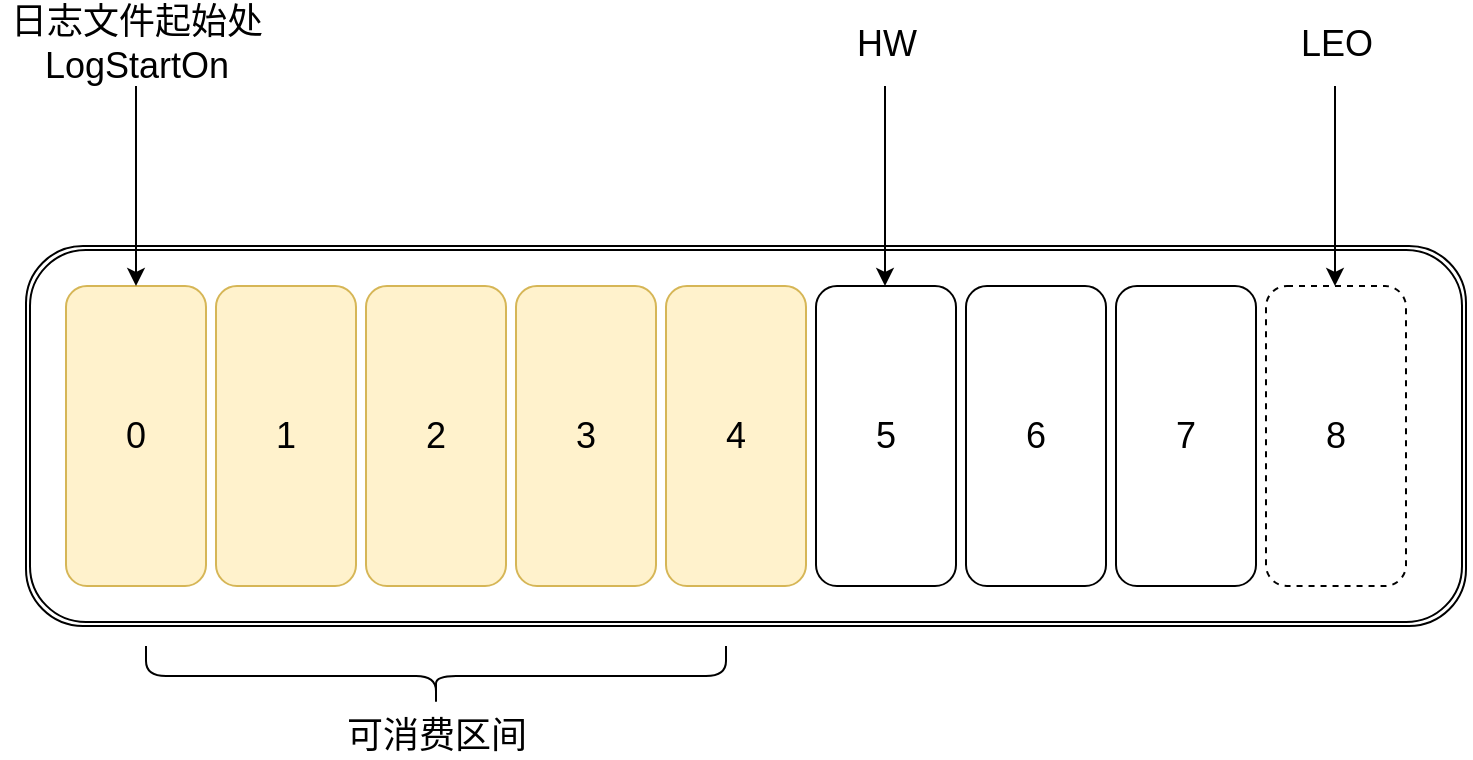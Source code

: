 <mxfile pages="1" version="11.2.9" type="github"><diagram id="MJuLWJjy4fnVhtMjruGv" name="Page-1"><mxGraphModel dx="1422" dy="723" grid="1" gridSize="10" guides="1" tooltips="1" connect="1" arrows="1" fold="1" page="1" pageScale="1" pageWidth="827" pageHeight="1169" math="0" shadow="0"><root><mxCell id="0"/><mxCell id="1" parent="0"/><mxCell id="6j2legpFIzO9h5dVgZwm-115" value="" style="shape=ext;double=1;rounded=1;whiteSpace=wrap;html=1;strokeWidth=1;fontSize=18;fontColor=#000000;" vertex="1" parent="1"><mxGeometry x="120" y="1270" width="720" height="190" as="geometry"/></mxCell><mxCell id="6j2legpFIzO9h5dVgZwm-94" value="0" style="rounded=1;whiteSpace=wrap;html=1;strokeWidth=1;fontSize=18;fillColor=#fff2cc;strokeColor=#d6b656;" vertex="1" parent="1"><mxGeometry x="140" y="1290" width="70" height="150" as="geometry"/></mxCell><mxCell id="6j2legpFIzO9h5dVgZwm-95" value="1" style="rounded=1;whiteSpace=wrap;html=1;strokeWidth=1;fontSize=18;fillColor=#fff2cc;strokeColor=#d6b656;" vertex="1" parent="1"><mxGeometry x="215" y="1290" width="70" height="150" as="geometry"/></mxCell><mxCell id="6j2legpFIzO9h5dVgZwm-96" value="2" style="rounded=1;whiteSpace=wrap;html=1;strokeWidth=1;fontSize=18;fillColor=#fff2cc;strokeColor=#d6b656;" vertex="1" parent="1"><mxGeometry x="290" y="1290" width="70" height="150" as="geometry"/></mxCell><mxCell id="6j2legpFIzO9h5dVgZwm-97" value="3" style="rounded=1;whiteSpace=wrap;html=1;strokeWidth=1;fontSize=18;fillColor=#fff2cc;strokeColor=#d6b656;" vertex="1" parent="1"><mxGeometry x="365" y="1290" width="70" height="150" as="geometry"/></mxCell><mxCell id="6j2legpFIzO9h5dVgZwm-98" value="4" style="rounded=1;whiteSpace=wrap;html=1;strokeWidth=1;fontSize=18;fillColor=#fff2cc;strokeColor=#d6b656;" vertex="1" parent="1"><mxGeometry x="440" y="1290" width="70" height="150" as="geometry"/></mxCell><mxCell id="6j2legpFIzO9h5dVgZwm-99" value="5" style="rounded=1;whiteSpace=wrap;html=1;strokeWidth=1;fontSize=18;fontColor=#000000;" vertex="1" parent="1"><mxGeometry x="515" y="1290" width="70" height="150" as="geometry"/></mxCell><mxCell id="6j2legpFIzO9h5dVgZwm-100" value="6" style="rounded=1;whiteSpace=wrap;html=1;strokeWidth=1;fontSize=18;fontColor=#000000;" vertex="1" parent="1"><mxGeometry x="590" y="1290" width="70" height="150" as="geometry"/></mxCell><mxCell id="6j2legpFIzO9h5dVgZwm-101" value="7" style="rounded=1;whiteSpace=wrap;html=1;strokeWidth=1;fontSize=18;fontColor=#000000;" vertex="1" parent="1"><mxGeometry x="665" y="1290" width="70" height="150" as="geometry"/></mxCell><mxCell id="6j2legpFIzO9h5dVgZwm-102" value="8" style="rounded=1;whiteSpace=wrap;html=1;strokeWidth=1;fontSize=18;fontColor=#000000;dashed=1;" vertex="1" parent="1"><mxGeometry x="740" y="1290" width="70" height="150" as="geometry"/></mxCell><mxCell id="6j2legpFIzO9h5dVgZwm-103" value="日志文件起始处&lt;br&gt;LogStartOn" style="text;html=1;strokeColor=none;fillColor=none;align=center;verticalAlign=middle;whiteSpace=wrap;rounded=0;fontSize=18;fontColor=#000000;" vertex="1" parent="1"><mxGeometry x="107.5" y="1159" width="135" height="20" as="geometry"/></mxCell><mxCell id="6j2legpFIzO9h5dVgZwm-106" value="" style="endArrow=classic;html=1;strokeColor=#000000;fontSize=18;fontColor=#000000;entryX=0.5;entryY=0;entryDx=0;entryDy=0;" edge="1" parent="1" target="6j2legpFIzO9h5dVgZwm-94"><mxGeometry width="50" height="50" relative="1" as="geometry"><mxPoint x="175" y="1190" as="sourcePoint"/><mxPoint x="380" y="1150" as="targetPoint"/></mxGeometry></mxCell><mxCell id="6j2legpFIzO9h5dVgZwm-109" value="HW" style="text;html=1;strokeColor=none;fillColor=none;align=center;verticalAlign=middle;whiteSpace=wrap;rounded=0;fontSize=18;fontColor=#000000;" vertex="1" parent="1"><mxGeometry x="482.5" y="1159" width="135" height="20" as="geometry"/></mxCell><mxCell id="6j2legpFIzO9h5dVgZwm-110" value="" style="endArrow=classic;html=1;strokeColor=#000000;fontSize=18;fontColor=#000000;entryX=0.5;entryY=0;entryDx=0;entryDy=0;" edge="1" parent="1"><mxGeometry width="50" height="50" relative="1" as="geometry"><mxPoint x="549.5" y="1190" as="sourcePoint"/><mxPoint x="549.5" y="1290" as="targetPoint"/><Array as="points"><mxPoint x="549.5" y="1240"/></Array></mxGeometry></mxCell><mxCell id="6j2legpFIzO9h5dVgZwm-111" value="LEO" style="text;html=1;strokeColor=none;fillColor=none;align=center;verticalAlign=middle;whiteSpace=wrap;rounded=0;fontSize=18;fontColor=#000000;" vertex="1" parent="1"><mxGeometry x="707.5" y="1159" width="135" height="20" as="geometry"/></mxCell><mxCell id="6j2legpFIzO9h5dVgZwm-112" value="" style="endArrow=classic;html=1;strokeColor=#000000;fontSize=18;fontColor=#000000;entryX=0.5;entryY=0;entryDx=0;entryDy=0;" edge="1" parent="1"><mxGeometry width="50" height="50" relative="1" as="geometry"><mxPoint x="774.5" y="1190" as="sourcePoint"/><mxPoint x="774.5" y="1290" as="targetPoint"/><Array as="points"><mxPoint x="774.5" y="1240"/></Array></mxGeometry></mxCell><mxCell id="6j2legpFIzO9h5dVgZwm-113" value="" style="shape=curlyBracket;whiteSpace=wrap;html=1;rounded=1;strokeWidth=1;fontSize=18;fontColor=#000000;rotation=-90;" vertex="1" parent="1"><mxGeometry x="310" y="1340" width="30" height="290" as="geometry"/></mxCell><mxCell id="6j2legpFIzO9h5dVgZwm-114" value="可消费区间" style="text;html=1;strokeColor=none;fillColor=none;align=center;verticalAlign=middle;whiteSpace=wrap;rounded=0;fontSize=18;fontColor=#000000;" vertex="1" parent="1"><mxGeometry x="257.5" y="1505" width="135" height="20" as="geometry"/></mxCell></root></mxGraphModel></diagram></mxfile>